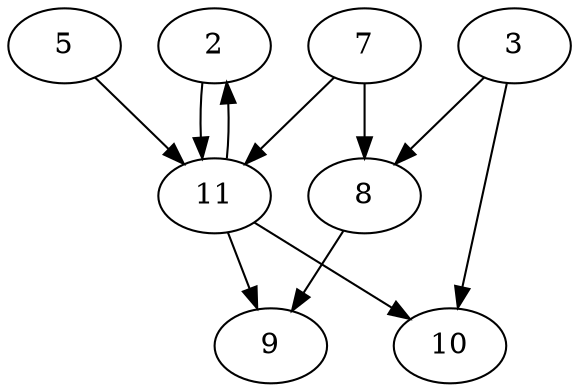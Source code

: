 digraph {
    2->11;

    3->8;
    3->10;

    5->11;

    7->8;
    7->11;

    8->9;

    11->2;
    11->9;
    11->10;
}
